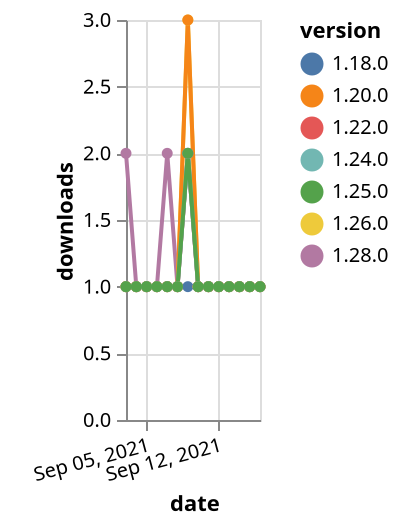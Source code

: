 {"$schema": "https://vega.github.io/schema/vega-lite/v5.json", "description": "A simple bar chart with embedded data.", "data": {"values": [{"date": "2021-09-03", "total": 216, "delta": 1, "version": "1.18.0"}, {"date": "2021-09-04", "total": 217, "delta": 1, "version": "1.18.0"}, {"date": "2021-09-05", "total": 218, "delta": 1, "version": "1.18.0"}, {"date": "2021-09-06", "total": 219, "delta": 1, "version": "1.18.0"}, {"date": "2021-09-07", "total": 220, "delta": 1, "version": "1.18.0"}, {"date": "2021-09-08", "total": 221, "delta": 1, "version": "1.18.0"}, {"date": "2021-09-09", "total": 222, "delta": 1, "version": "1.18.0"}, {"date": "2021-09-10", "total": 223, "delta": 1, "version": "1.18.0"}, {"date": "2021-09-11", "total": 224, "delta": 1, "version": "1.18.0"}, {"date": "2021-09-12", "total": 225, "delta": 1, "version": "1.18.0"}, {"date": "2021-09-13", "total": 226, "delta": 1, "version": "1.18.0"}, {"date": "2021-09-14", "total": 227, "delta": 1, "version": "1.18.0"}, {"date": "2021-09-15", "total": 228, "delta": 1, "version": "1.18.0"}, {"date": "2021-09-16", "total": 229, "delta": 1, "version": "1.18.0"}, {"date": "2021-09-03", "total": 169, "delta": 1, "version": "1.22.0"}, {"date": "2021-09-04", "total": 170, "delta": 1, "version": "1.22.0"}, {"date": "2021-09-05", "total": 171, "delta": 1, "version": "1.22.0"}, {"date": "2021-09-06", "total": 172, "delta": 1, "version": "1.22.0"}, {"date": "2021-09-07", "total": 173, "delta": 1, "version": "1.22.0"}, {"date": "2021-09-08", "total": 174, "delta": 1, "version": "1.22.0"}, {"date": "2021-09-09", "total": 176, "delta": 2, "version": "1.22.0"}, {"date": "2021-09-10", "total": 177, "delta": 1, "version": "1.22.0"}, {"date": "2021-09-11", "total": 178, "delta": 1, "version": "1.22.0"}, {"date": "2021-09-12", "total": 179, "delta": 1, "version": "1.22.0"}, {"date": "2021-09-13", "total": 180, "delta": 1, "version": "1.22.0"}, {"date": "2021-09-14", "total": 181, "delta": 1, "version": "1.22.0"}, {"date": "2021-09-15", "total": 182, "delta": 1, "version": "1.22.0"}, {"date": "2021-09-16", "total": 183, "delta": 1, "version": "1.22.0"}, {"date": "2021-09-03", "total": 117, "delta": 2, "version": "1.28.0"}, {"date": "2021-09-04", "total": 118, "delta": 1, "version": "1.28.0"}, {"date": "2021-09-05", "total": 119, "delta": 1, "version": "1.28.0"}, {"date": "2021-09-06", "total": 120, "delta": 1, "version": "1.28.0"}, {"date": "2021-09-07", "total": 122, "delta": 2, "version": "1.28.0"}, {"date": "2021-09-08", "total": 123, "delta": 1, "version": "1.28.0"}, {"date": "2021-09-09", "total": 125, "delta": 2, "version": "1.28.0"}, {"date": "2021-09-10", "total": 126, "delta": 1, "version": "1.28.0"}, {"date": "2021-09-11", "total": 127, "delta": 1, "version": "1.28.0"}, {"date": "2021-09-12", "total": 128, "delta": 1, "version": "1.28.0"}, {"date": "2021-09-13", "total": 129, "delta": 1, "version": "1.28.0"}, {"date": "2021-09-14", "total": 130, "delta": 1, "version": "1.28.0"}, {"date": "2021-09-15", "total": 131, "delta": 1, "version": "1.28.0"}, {"date": "2021-09-16", "total": 132, "delta": 1, "version": "1.28.0"}, {"date": "2021-09-03", "total": 167, "delta": 1, "version": "1.26.0"}, {"date": "2021-09-04", "total": 168, "delta": 1, "version": "1.26.0"}, {"date": "2021-09-05", "total": 169, "delta": 1, "version": "1.26.0"}, {"date": "2021-09-06", "total": 170, "delta": 1, "version": "1.26.0"}, {"date": "2021-09-07", "total": 171, "delta": 1, "version": "1.26.0"}, {"date": "2021-09-08", "total": 172, "delta": 1, "version": "1.26.0"}, {"date": "2021-09-09", "total": 175, "delta": 3, "version": "1.26.0"}, {"date": "2021-09-10", "total": 176, "delta": 1, "version": "1.26.0"}, {"date": "2021-09-11", "total": 177, "delta": 1, "version": "1.26.0"}, {"date": "2021-09-12", "total": 178, "delta": 1, "version": "1.26.0"}, {"date": "2021-09-13", "total": 179, "delta": 1, "version": "1.26.0"}, {"date": "2021-09-14", "total": 180, "delta": 1, "version": "1.26.0"}, {"date": "2021-09-15", "total": 181, "delta": 1, "version": "1.26.0"}, {"date": "2021-09-16", "total": 182, "delta": 1, "version": "1.26.0"}, {"date": "2021-09-03", "total": 291, "delta": 1, "version": "1.20.0"}, {"date": "2021-09-04", "total": 292, "delta": 1, "version": "1.20.0"}, {"date": "2021-09-05", "total": 293, "delta": 1, "version": "1.20.0"}, {"date": "2021-09-06", "total": 294, "delta": 1, "version": "1.20.0"}, {"date": "2021-09-07", "total": 295, "delta": 1, "version": "1.20.0"}, {"date": "2021-09-08", "total": 296, "delta": 1, "version": "1.20.0"}, {"date": "2021-09-09", "total": 299, "delta": 3, "version": "1.20.0"}, {"date": "2021-09-10", "total": 300, "delta": 1, "version": "1.20.0"}, {"date": "2021-09-11", "total": 301, "delta": 1, "version": "1.20.0"}, {"date": "2021-09-12", "total": 302, "delta": 1, "version": "1.20.0"}, {"date": "2021-09-13", "total": 303, "delta": 1, "version": "1.20.0"}, {"date": "2021-09-14", "total": 304, "delta": 1, "version": "1.20.0"}, {"date": "2021-09-15", "total": 305, "delta": 1, "version": "1.20.0"}, {"date": "2021-09-16", "total": 306, "delta": 1, "version": "1.20.0"}, {"date": "2021-09-03", "total": 145, "delta": 1, "version": "1.24.0"}, {"date": "2021-09-04", "total": 146, "delta": 1, "version": "1.24.0"}, {"date": "2021-09-05", "total": 147, "delta": 1, "version": "1.24.0"}, {"date": "2021-09-06", "total": 148, "delta": 1, "version": "1.24.0"}, {"date": "2021-09-07", "total": 149, "delta": 1, "version": "1.24.0"}, {"date": "2021-09-08", "total": 150, "delta": 1, "version": "1.24.0"}, {"date": "2021-09-09", "total": 152, "delta": 2, "version": "1.24.0"}, {"date": "2021-09-10", "total": 153, "delta": 1, "version": "1.24.0"}, {"date": "2021-09-11", "total": 154, "delta": 1, "version": "1.24.0"}, {"date": "2021-09-12", "total": 155, "delta": 1, "version": "1.24.0"}, {"date": "2021-09-13", "total": 156, "delta": 1, "version": "1.24.0"}, {"date": "2021-09-14", "total": 157, "delta": 1, "version": "1.24.0"}, {"date": "2021-09-15", "total": 158, "delta": 1, "version": "1.24.0"}, {"date": "2021-09-16", "total": 159, "delta": 1, "version": "1.24.0"}, {"date": "2021-09-03", "total": 135, "delta": 1, "version": "1.25.0"}, {"date": "2021-09-04", "total": 136, "delta": 1, "version": "1.25.0"}, {"date": "2021-09-05", "total": 137, "delta": 1, "version": "1.25.0"}, {"date": "2021-09-06", "total": 138, "delta": 1, "version": "1.25.0"}, {"date": "2021-09-07", "total": 139, "delta": 1, "version": "1.25.0"}, {"date": "2021-09-08", "total": 140, "delta": 1, "version": "1.25.0"}, {"date": "2021-09-09", "total": 142, "delta": 2, "version": "1.25.0"}, {"date": "2021-09-10", "total": 143, "delta": 1, "version": "1.25.0"}, {"date": "2021-09-11", "total": 144, "delta": 1, "version": "1.25.0"}, {"date": "2021-09-12", "total": 145, "delta": 1, "version": "1.25.0"}, {"date": "2021-09-13", "total": 146, "delta": 1, "version": "1.25.0"}, {"date": "2021-09-14", "total": 147, "delta": 1, "version": "1.25.0"}, {"date": "2021-09-15", "total": 148, "delta": 1, "version": "1.25.0"}, {"date": "2021-09-16", "total": 149, "delta": 1, "version": "1.25.0"}]}, "width": "container", "mark": {"type": "line", "point": {"filled": true}}, "encoding": {"x": {"field": "date", "type": "temporal", "timeUnit": "yearmonthdate", "title": "date", "axis": {"labelAngle": -15}}, "y": {"field": "delta", "type": "quantitative", "title": "downloads"}, "color": {"field": "version", "type": "nominal"}, "tooltip": {"field": "delta"}}}